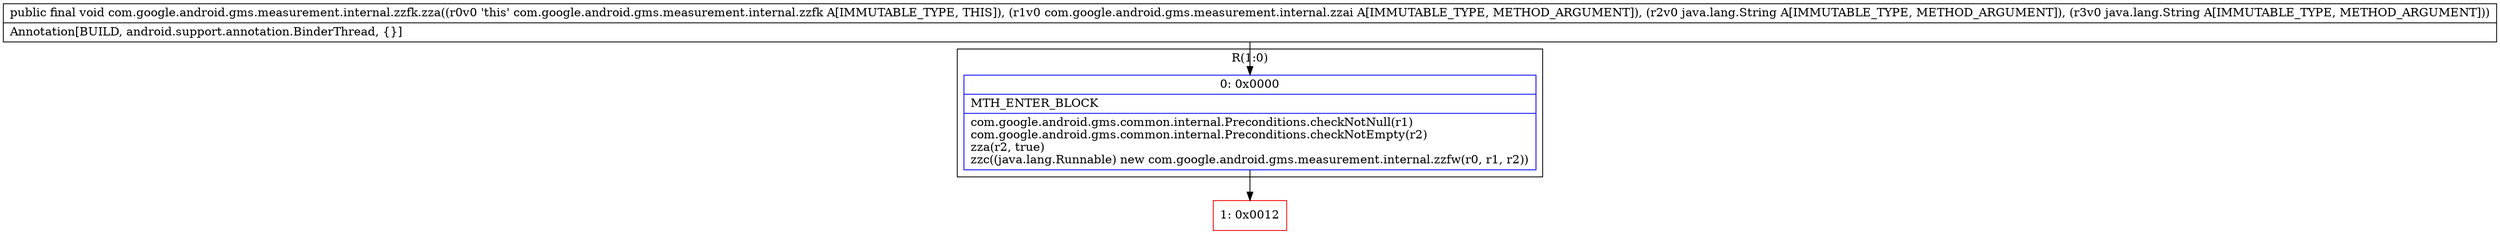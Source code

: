 digraph "CFG forcom.google.android.gms.measurement.internal.zzfk.zza(Lcom\/google\/android\/gms\/measurement\/internal\/zzai;Ljava\/lang\/String;Ljava\/lang\/String;)V" {
subgraph cluster_Region_1659225617 {
label = "R(1:0)";
node [shape=record,color=blue];
Node_0 [shape=record,label="{0\:\ 0x0000|MTH_ENTER_BLOCK\l|com.google.android.gms.common.internal.Preconditions.checkNotNull(r1)\lcom.google.android.gms.common.internal.Preconditions.checkNotEmpty(r2)\lzza(r2, true)\lzzc((java.lang.Runnable) new com.google.android.gms.measurement.internal.zzfw(r0, r1, r2))\l}"];
}
Node_1 [shape=record,color=red,label="{1\:\ 0x0012}"];
MethodNode[shape=record,label="{public final void com.google.android.gms.measurement.internal.zzfk.zza((r0v0 'this' com.google.android.gms.measurement.internal.zzfk A[IMMUTABLE_TYPE, THIS]), (r1v0 com.google.android.gms.measurement.internal.zzai A[IMMUTABLE_TYPE, METHOD_ARGUMENT]), (r2v0 java.lang.String A[IMMUTABLE_TYPE, METHOD_ARGUMENT]), (r3v0 java.lang.String A[IMMUTABLE_TYPE, METHOD_ARGUMENT]))  | Annotation[BUILD, android.support.annotation.BinderThread, \{\}]\l}"];
MethodNode -> Node_0;
Node_0 -> Node_1;
}

